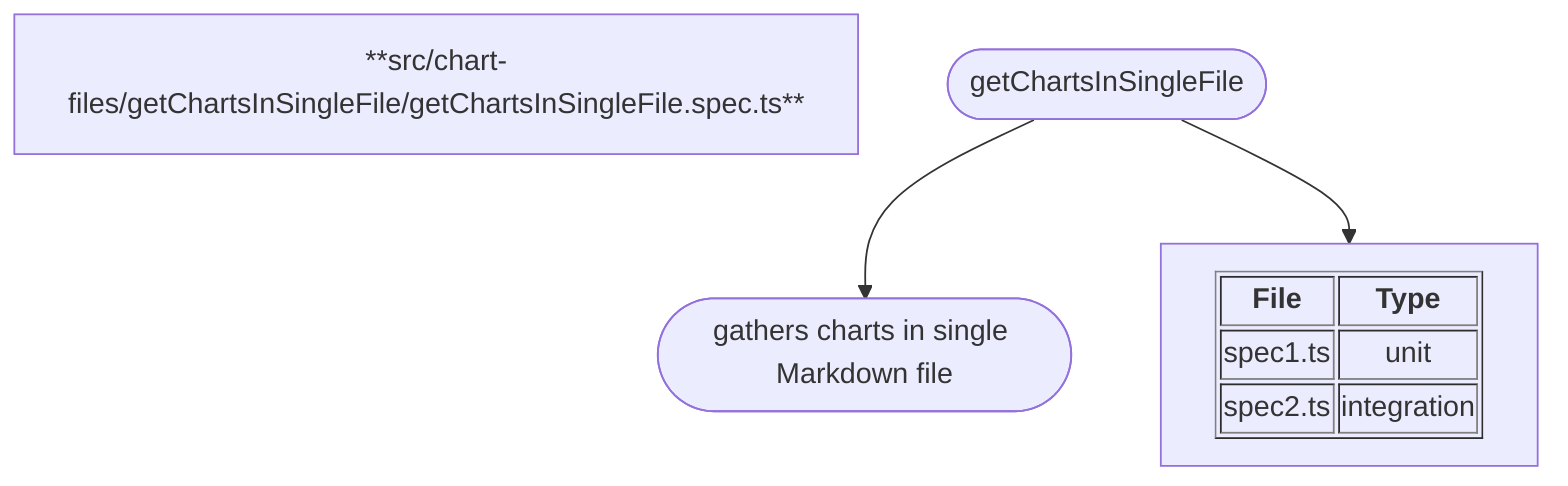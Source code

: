 flowchart TD
title["**src/chart-files/getChartsInSingleFile/getChartsInSingleFile.spec.ts**"]
N0(["getChartsInSingleFile"])
N1(["gathers charts in single Markdown file"])
N2["<table border='1'><tr><th>File</th><th>Type</th></tr><tr><td>spec1.ts</td><td>unit</td></tr><tr><td>spec2.ts</td><td>integration</td></tr></table>"]

N0 --> N1
N0 --> N2

%% ✴ Generated by speccharts v0.3.1 ✴ https://github.com/arnaudrenaud/speccharts